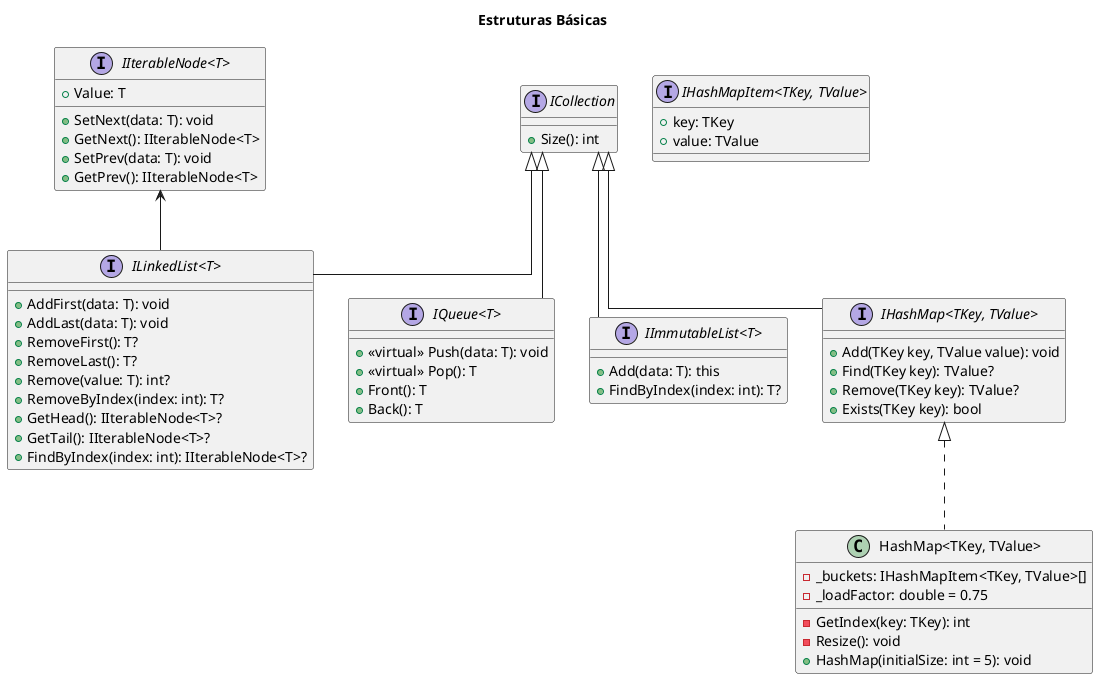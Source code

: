 @startuml DataStructures

title Estruturas Básicas
skinparam linetype ortho

interface ICollection {
  + Size(): int
}

ICollection <|-- "IQueue<T>"
interface "IQueue<T>" {
  + <<virtual>> Push(data: T): void
  + <<virtual>> Pop(): T
  + Front(): T
  + Back(): T
}

interface "IIterableNode<T>" {
  + Value: T
  + SetNext(data: T): void
  + GetNext(): IIterableNode<T>
  + SetPrev(data: T): void
  + GetPrev(): IIterableNode<T>
}


ICollection <|-- "ILinkedList<T>"
"IIterableNode<T>" <-- "ILinkedList<T>"
interface "ILinkedList<T>" {
  + AddFirst(data: T): void
  + AddLast(data: T): void
  + RemoveFirst(): T?
  + RemoveLast(): T?
  + Remove(value: T): int?
  + RemoveByIndex(index: int): T?
  + GetHead(): IIterableNode<T>?
  + GetTail(): IIterableNode<T>?
  + FindByIndex(index: int): IIterableNode<T>?
}

ICollection <|-- "IImmutableList<T>"
interface "IImmutableList<T>" {
  + Add(data: T): this
  + FindByIndex(index: int): T?
}

ICollection <|-- "IHashMap<TKey, TValue>"
interface "IHashMap<TKey, TValue>" {
  + Add(TKey key, TValue value): void
  + Find(TKey key): TValue?
  + Remove(TKey key): TValue?
  + Exists(TKey key): bool
}

interface "IHashMapItem<TKey, TValue>" {
  + key: TKey
  + value: TValue
}

"IHashMap<TKey, TValue>" <|.. "HashMap<TKey, TValue>"
class "HashMap<TKey, TValue>" {
  - _buckets: IHashMapItem<TKey, TValue>[]
  - _loadFactor: double = 0.75
  - GetIndex(key: TKey): int
  - Resize(): void
  + HashMap(initialSize: int = 5): void
}

@end